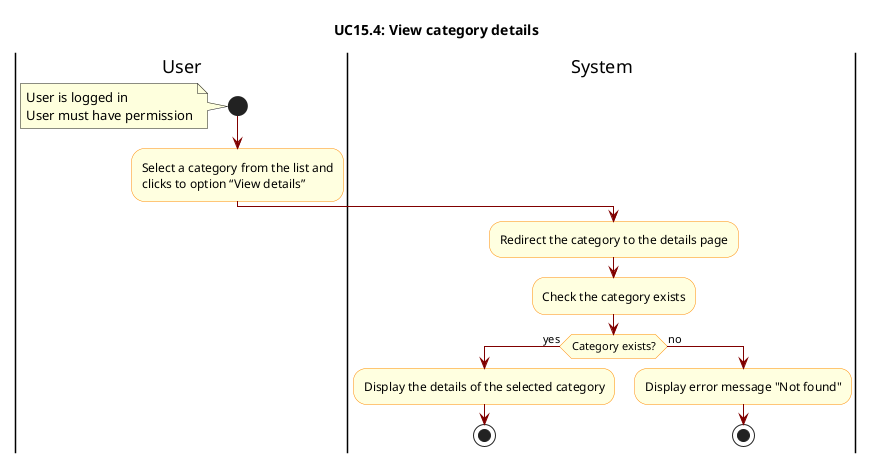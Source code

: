 @startuml

skinparam ActivityBackgroundColor LightYellow
skinparam ActivityBorderColor DarkOrange
skinparam ArrowColor Maroon

title UC15.4: View category details

|User|
start
note left
    User is logged in  
    User must have permission
end note

|User|
:Select a category from the list and 
clicks to option “View details”;

|System|
:Redirect the category to the details page;
:Check the category exists;

if(Category exists?) then(yes)    
    :Display the details of the selected category;
    stop
else(no)
    :Display error message "Not found";
    stop
endif


@enduml
